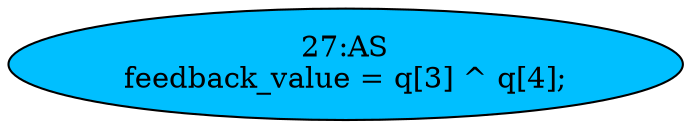 strict digraph "" {
	node [label="\N"];
	"27:AS"	[ast="<pyverilog.vparser.ast.Assign object at 0x7fd71e2c5750>",
		def_var="['feedback_value']",
		fillcolor=deepskyblue,
		label="27:AS
feedback_value = q[3] ^ q[4];",
		statements="[]",
		style=filled,
		typ=Assign,
		use_var="['q', 'q']"];
}
